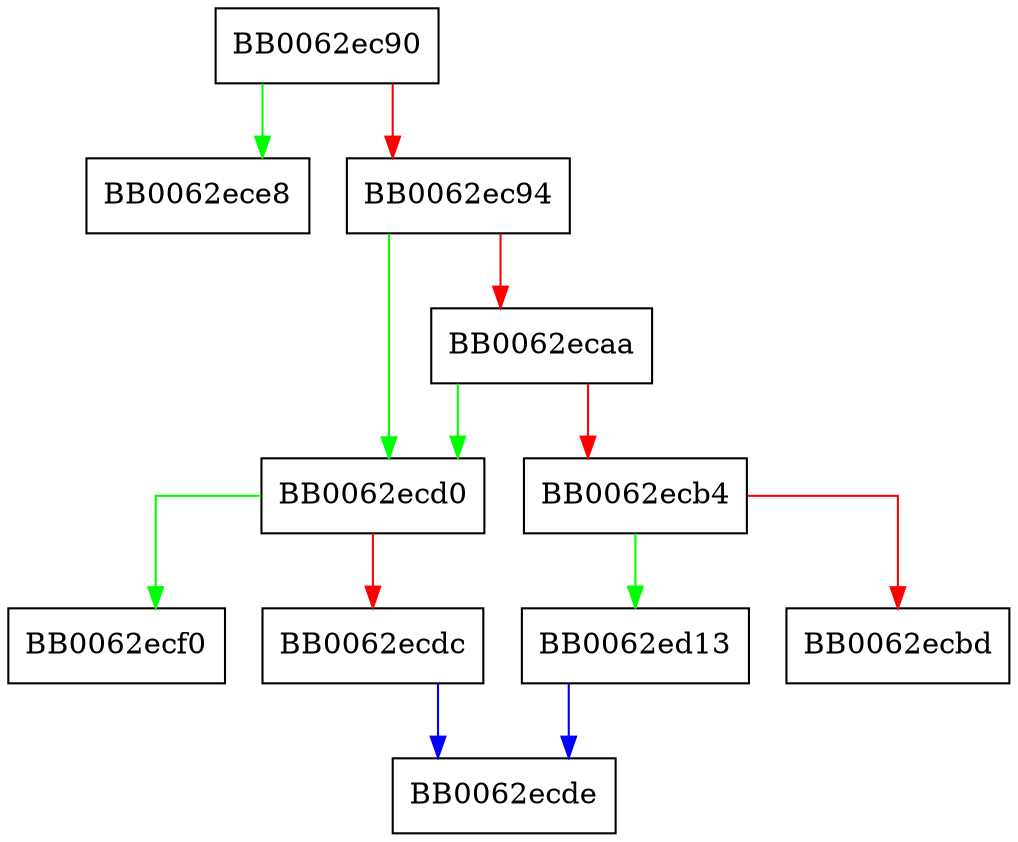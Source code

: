 digraph RAND_priv_bytes {
  node [shape="box"];
  graph [splines=ortho];
  BB0062ec90 -> BB0062ece8 [color="green"];
  BB0062ec90 -> BB0062ec94 [color="red"];
  BB0062ec94 -> BB0062ecd0 [color="green"];
  BB0062ec94 -> BB0062ecaa [color="red"];
  BB0062ecaa -> BB0062ecd0 [color="green"];
  BB0062ecaa -> BB0062ecb4 [color="red"];
  BB0062ecb4 -> BB0062ed13 [color="green"];
  BB0062ecb4 -> BB0062ecbd [color="red"];
  BB0062ecd0 -> BB0062ecf0 [color="green"];
  BB0062ecd0 -> BB0062ecdc [color="red"];
  BB0062ecdc -> BB0062ecde [color="blue"];
  BB0062ed13 -> BB0062ecde [color="blue"];
}